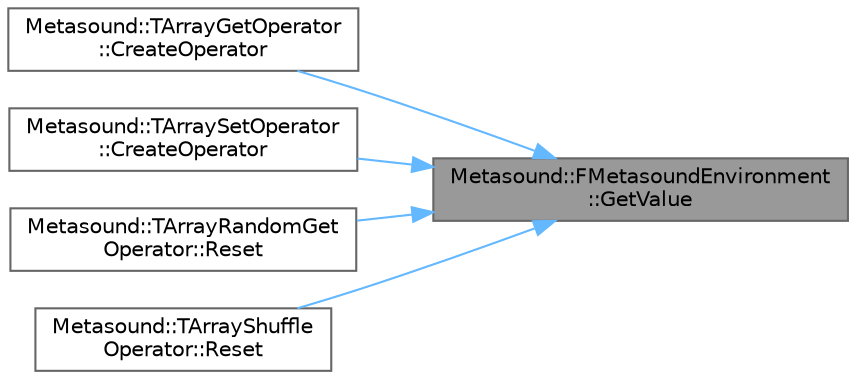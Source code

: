 digraph "Metasound::FMetasoundEnvironment::GetValue"
{
 // INTERACTIVE_SVG=YES
 // LATEX_PDF_SIZE
  bgcolor="transparent";
  edge [fontname=Helvetica,fontsize=10,labelfontname=Helvetica,labelfontsize=10];
  node [fontname=Helvetica,fontsize=10,shape=box,height=0.2,width=0.4];
  rankdir="RL";
  Node1 [id="Node000001",label="Metasound::FMetasoundEnvironment\l::GetValue",height=0.2,width=0.4,color="gray40", fillcolor="grey60", style="filled", fontcolor="black",tooltip="Returns the environment variable data."];
  Node1 -> Node2 [id="edge1_Node000001_Node000002",dir="back",color="steelblue1",style="solid",tooltip=" "];
  Node2 [id="Node000002",label="Metasound::TArrayGetOperator\l::CreateOperator",height=0.2,width=0.4,color="grey40", fillcolor="white", style="filled",URL="$d5/dac/classMetasound_1_1TArrayGetOperator.html#a53c1d2c797cb62c1de71995d4e1638d1",tooltip=" "];
  Node1 -> Node3 [id="edge2_Node000001_Node000003",dir="back",color="steelblue1",style="solid",tooltip=" "];
  Node3 [id="Node000003",label="Metasound::TArraySetOperator\l::CreateOperator",height=0.2,width=0.4,color="grey40", fillcolor="white", style="filled",URL="$d8/d26/classMetasound_1_1TArraySetOperator.html#a804bba8dc1fadce5aa7e30fb05b5d769",tooltip=" "];
  Node1 -> Node4 [id="edge3_Node000001_Node000004",dir="back",color="steelblue1",style="solid",tooltip=" "];
  Node4 [id="Node000004",label="Metasound::TArrayRandomGet\lOperator::Reset",height=0.2,width=0.4,color="grey40", fillcolor="white", style="filled",URL="$d5/d6e/classMetasound_1_1TArrayRandomGetOperator.html#a05bb56069dbe73c8a781bf69750b6162",tooltip=" "];
  Node1 -> Node5 [id="edge4_Node000001_Node000005",dir="back",color="steelblue1",style="solid",tooltip=" "];
  Node5 [id="Node000005",label="Metasound::TArrayShuffle\lOperator::Reset",height=0.2,width=0.4,color="grey40", fillcolor="white", style="filled",URL="$d2/dd1/classMetasound_1_1TArrayShuffleOperator.html#a359a55501d713cbc15c26df6a5ff7d87",tooltip=" "];
}
